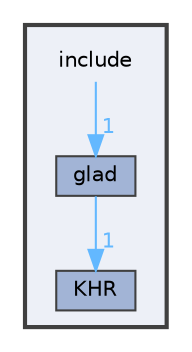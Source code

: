 digraph "include"
{
 // LATEX_PDF_SIZE
  bgcolor="transparent";
  edge [fontname=Helvetica,fontsize=10,labelfontname=Helvetica,labelfontsize=10];
  node [fontname=Helvetica,fontsize=10,shape=box,height=0.2,width=0.4];
  compound=true
  subgraph clusterdir_d44c64559bbebec7f509842c48db8b23 {
    graph [ bgcolor="#edf0f7", pencolor="grey25", label="", fontname=Helvetica,fontsize=10 style="filled,bold", URL="dir_d44c64559bbebec7f509842c48db8b23.html",tooltip=""]
    dir_d44c64559bbebec7f509842c48db8b23 [shape=plaintext, label="include"];
  dir_5ec8ef72743c4e49b4429155f183ef89 [label="glad", fillcolor="#a2b4d6", color="grey25", style="filled", URL="dir_5ec8ef72743c4e49b4429155f183ef89.html",tooltip=""];
  dir_f488c511561d1779081e43357a44a136 [label="KHR", fillcolor="#a2b4d6", color="grey25", style="filled", URL="dir_f488c511561d1779081e43357a44a136.html",tooltip=""];
  }
  dir_d44c64559bbebec7f509842c48db8b23->dir_5ec8ef72743c4e49b4429155f183ef89 [headlabel="1", labeldistance=1.5 headhref="dir_000001_000000.html" href="dir_000001_000000.html" color="steelblue1" fontcolor="steelblue1"];
  dir_5ec8ef72743c4e49b4429155f183ef89->dir_f488c511561d1779081e43357a44a136 [headlabel="1", labeldistance=1.5 headhref="dir_000000_000002.html" href="dir_000000_000002.html" color="steelblue1" fontcolor="steelblue1"];
}
